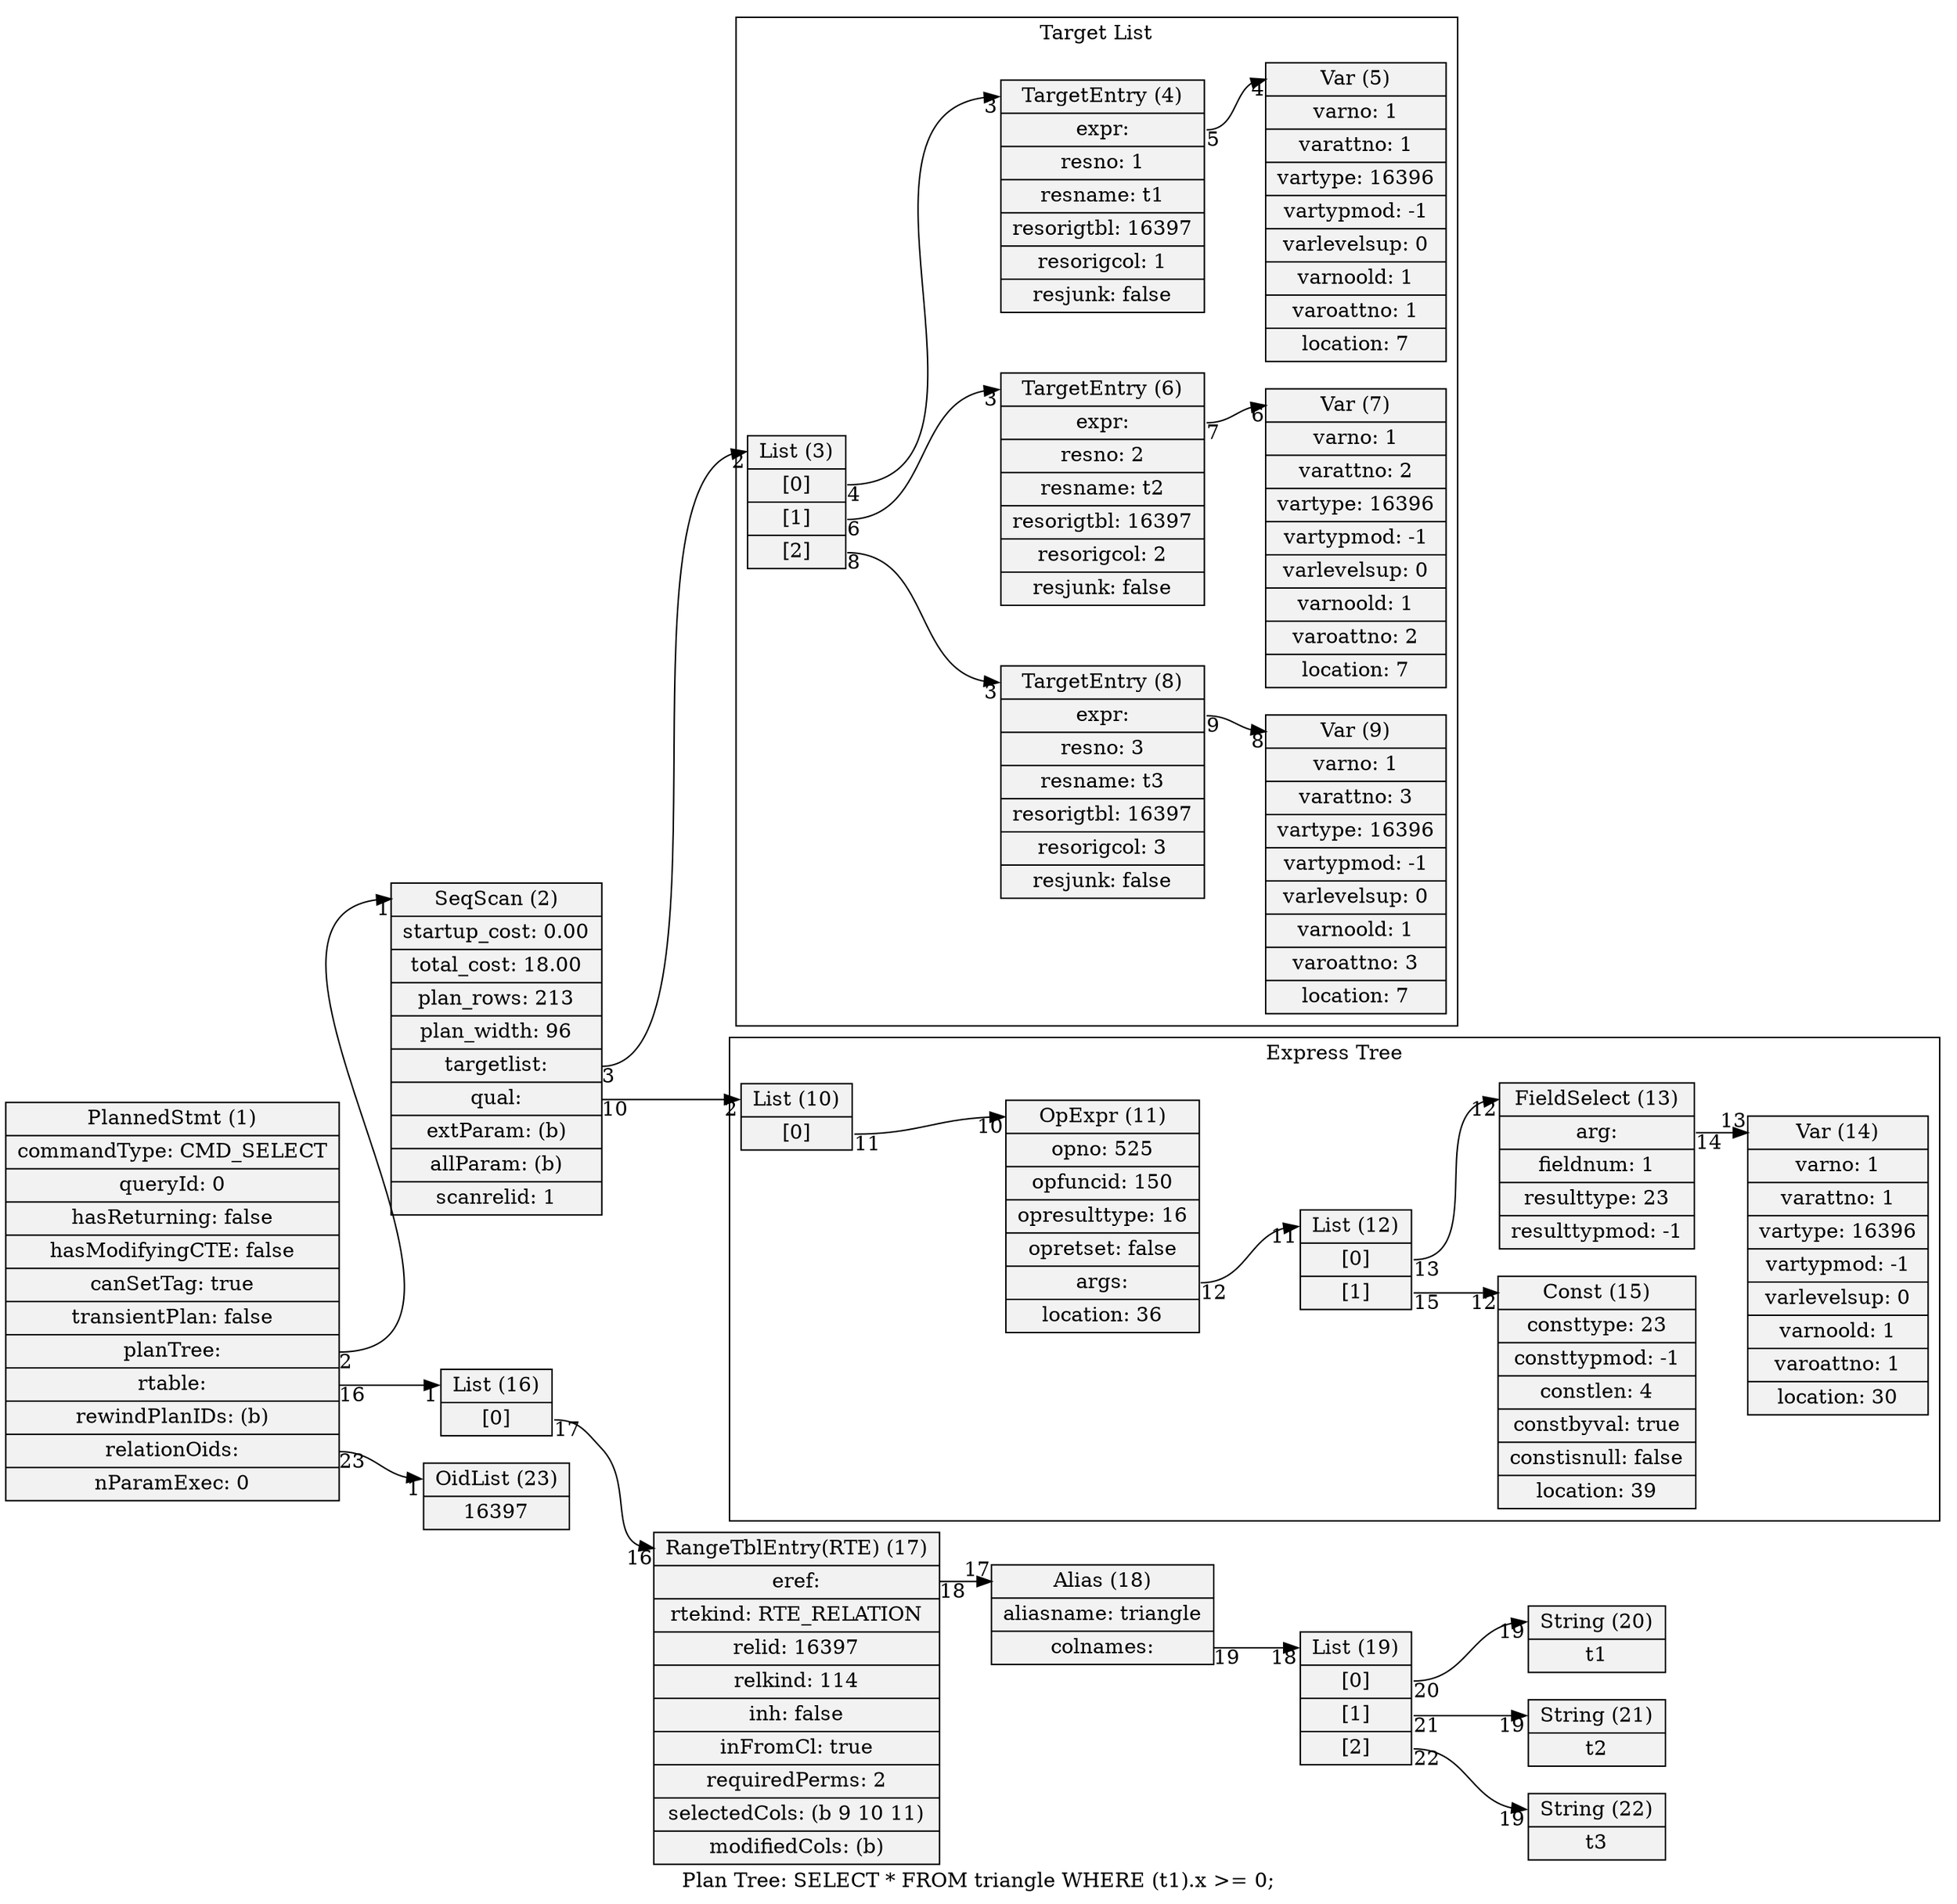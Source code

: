 digraph {
graph [rankdir = "LR", label = "Plan Tree: SELECT * FROM triangle WHERE (t1).x >= 0;"]
node  [shape=record,style=filled,fillcolor=gray95]
edge  [arrowtail=empty]
18[label = "<head> Alias (18)|aliasname: triangle|<colnames> colnames: "]
20[label = "<head> String (20)|t1"]
19[label = "<head> List (19)|<1> [0]|<2> [1]|<3> [2]"]
21[label = "<head> String (21)|t2"]
22[label = "<head> String (22)|t3"]
2[label = "<head> SeqScan (2)|startup_cost: 0.00|total_cost: 18.00|plan_rows: 213|plan_width: 96|<targetlist> targetlist: |<qual> qual: |extParam: (b)|allParam: (b)|scanrelid: 1"]
17[label = "<head> RangeTblEntry(RTE) (17)|<eref> eref: |rtekind: RTE_RELATION|relid: 16397|relkind: 114|inh: false|inFromCl: true|requiredPerms: 2|selectedCols: (b 9 10 11)|modifiedCols: (b)"]
16[label = "<head> List (16)|<1> [0]"]
23[label = "<head> OidList (23)|16397 "]
1[label = "<head> PlannedStmt (1)|commandType: CMD_SELECT|queryId: 0|hasReturning: false|hasModifyingCTE: false|canSetTag: true|transientPlan: false|<planTree> planTree: |<rtable> rtable: |rewindPlanIDs: (b)|<relationOids> relationOids: |nParamExec: 0"]

18:colnames -> 19:head [headlabel = "18", taillabel = "19"]
19:1 -> 20:head [headlabel = "19", taillabel = "20"]
19:2 -> 21:head [headlabel = "19", taillabel = "21"]
19:3 -> 22:head [headlabel = "19", taillabel = "22"]
2:targetlist -> 3:head [headlabel = "2", taillabel = "3"]
2:qual -> 10:head [headlabel = "2", taillabel = "10"]
17:eref -> 18:head [headlabel = "17", taillabel = "18"]
16:1 -> 17:head [headlabel = "16", taillabel = "17"]
1:planTree -> 2:head [headlabel = "1", taillabel = "2"]
1:rtable -> 16:head [headlabel = "1", taillabel = "16"]
1:relationOids -> 23:head [headlabel = "1", taillabel = "23"]

subgraph cluster_0 {
	label = "Target List";
	4[label = "<head> TargetEntry (4)|<expr> expr: |resno: 1|resname: t1|resorigtbl: 16397|resorigcol: 1|resjunk: false"]
	5[label = "<head> Var (5)|varno: 1|varattno: 1|vartype: 16396|vartypmod: -1|varlevelsup: 0|varnoold: 1|varoattno: 1|location: 7"]
	3[label = "<head> List (3)|<1> [0]|<2> [1]|<3> [2]"]
	6[label = "<head> TargetEntry (6)|<expr> expr: |resno: 2|resname: t2|resorigtbl: 16397|resorigcol: 2|resjunk: false"]
	7[label = "<head> Var (7)|varno: 1|varattno: 2|vartype: 16396|vartypmod: -1|varlevelsup: 0|varnoold: 1|varoattno: 2|location: 7"]
	8[label = "<head> TargetEntry (8)|<expr> expr: |resno: 3|resname: t3|resorigtbl: 16397|resorigcol: 3|resjunk: false"]
	9[label = "<head> Var (9)|varno: 1|varattno: 3|vartype: 16396|vartypmod: -1|varlevelsup: 0|varnoold: 1|varoattno: 3|location: 7"]

	4:expr -> 5:head [headlabel = "4", taillabel = "5"]
	3:1 -> 4:head [headlabel = "3", taillabel = "4"]
	3:2 -> 6:head [headlabel = "3", taillabel = "6"]
	3:3 -> 8:head [headlabel = "3", taillabel = "8"]
	6:expr -> 7:head [headlabel = "6", taillabel = "7"]
	8:expr -> 9:head [headlabel = "8", taillabel = "9"]
}

subgraph cluster_1 {
	label = "Express Tree";
	14[label = "<head> Var (14)|varno: 1|varattno: 1|vartype: 16396|vartypmod: -1|varlevelsup: 0|varnoold: 1|varoattno: 1|location: 30"]
	13[label = "<head> FieldSelect (13)|<arg> arg: |fieldnum: 1|resulttype: 23|resulttypmod: -1"]
	12[label = "<head> List (12)|<1> [0]|<2> [1]"]
	15[label = "<head> Const (15)|consttype: 23|consttypmod: -1|constlen: 4|constbyval: true|constisnull: false|location: 39"]
	11[label = "<head> OpExpr (11)|opno: 525|opfuncid: 150|opresulttype: 16|opretset: false|<args> args: |location: 36"]
	10[label = "<head> List (10)|<1> [0]"]

	13:arg -> 14:head [headlabel = "13", taillabel = "14"]
	12:1 -> 13:head [headlabel = "12", taillabel = "13"]
	12:2 -> 15:head [headlabel = "12", taillabel = "15"]
	11:args -> 12:head [headlabel = "11", taillabel = "12"]
	10:1 -> 11:head [headlabel = "10", taillabel = "11"]
}

}


